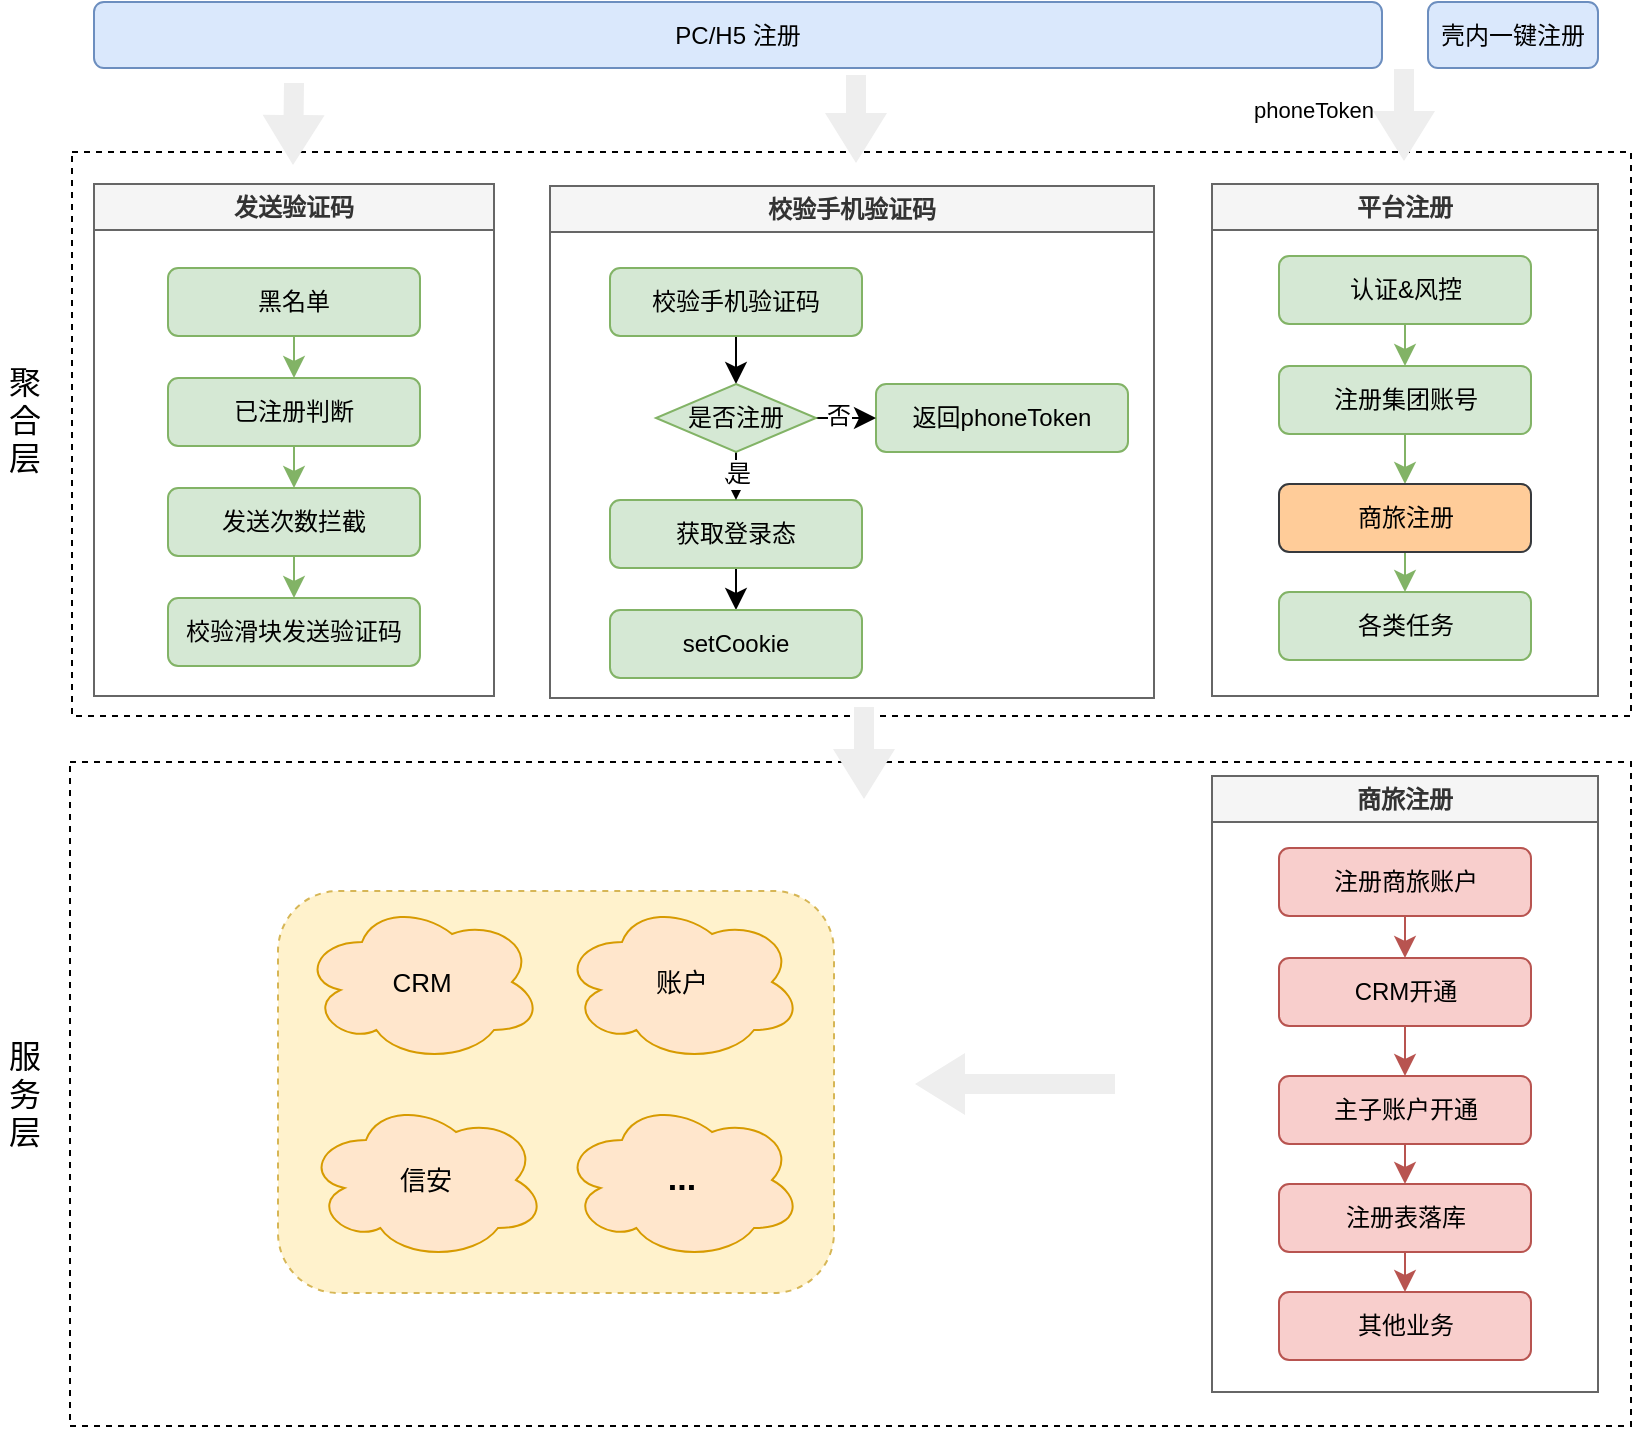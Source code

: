 <mxfile version="24.3.0" type="github">
  <diagram name="第 1 页" id="c9AZkh1vqLpdnkct6R15">
    <mxGraphModel dx="1834" dy="1188" grid="0" gridSize="10" guides="1" tooltips="1" connect="1" arrows="1" fold="1" page="0" pageScale="1" pageWidth="827" pageHeight="1169" math="0" shadow="0">
      <root>
        <mxCell id="0" />
        <mxCell id="1" parent="0" />
        <mxCell id="L1B9Y0KhX3QtsJVaU2VL-111" value="" style="rounded=0;whiteSpace=wrap;html=1;dashed=1;" vertex="1" parent="1">
          <mxGeometry x="-36" y="-259" width="779.5" height="282" as="geometry" />
        </mxCell>
        <mxCell id="L1B9Y0KhX3QtsJVaU2VL-40" value="校验手机验证码" style="swimlane;whiteSpace=wrap;html=1;swimlaneFillColor=default;fillColor=#f5f5f5;fontColor=#333333;strokeColor=#666666;" vertex="1" parent="1">
          <mxGeometry x="203" y="-242" width="302" height="256" as="geometry" />
        </mxCell>
        <mxCell id="L1B9Y0KhX3QtsJVaU2VL-74" style="edgeStyle=none;curved=1;rounded=0;orthogonalLoop=1;jettySize=auto;html=1;exitX=0.5;exitY=1;exitDx=0;exitDy=0;entryX=0.5;entryY=0;entryDx=0;entryDy=0;fontSize=12;startSize=8;endSize=8;" edge="1" parent="L1B9Y0KhX3QtsJVaU2VL-40" source="L1B9Y0KhX3QtsJVaU2VL-60" target="L1B9Y0KhX3QtsJVaU2VL-73">
          <mxGeometry relative="1" as="geometry" />
        </mxCell>
        <mxCell id="L1B9Y0KhX3QtsJVaU2VL-60" value="校验手机验证码" style="rounded=1;whiteSpace=wrap;html=1;fillColor=#d5e8d4;strokeColor=#82b366;" vertex="1" parent="L1B9Y0KhX3QtsJVaU2VL-40">
          <mxGeometry x="30" y="41" width="126" height="34" as="geometry" />
        </mxCell>
        <mxCell id="L1B9Y0KhX3QtsJVaU2VL-61" style="edgeStyle=none;curved=1;rounded=0;orthogonalLoop=1;jettySize=auto;html=1;exitX=0.5;exitY=1;exitDx=0;exitDy=0;entryX=0.5;entryY=0;entryDx=0;entryDy=0;fontSize=12;startSize=8;endSize=8;" edge="1" parent="L1B9Y0KhX3QtsJVaU2VL-40" source="L1B9Y0KhX3QtsJVaU2VL-62" target="L1B9Y0KhX3QtsJVaU2VL-63">
          <mxGeometry relative="1" as="geometry" />
        </mxCell>
        <mxCell id="L1B9Y0KhX3QtsJVaU2VL-62" value="获取登录态" style="rounded=1;whiteSpace=wrap;html=1;fillColor=#d5e8d4;strokeColor=#82b366;" vertex="1" parent="L1B9Y0KhX3QtsJVaU2VL-40">
          <mxGeometry x="30" y="157" width="126" height="34" as="geometry" />
        </mxCell>
        <mxCell id="L1B9Y0KhX3QtsJVaU2VL-63" value="setCookie" style="rounded=1;whiteSpace=wrap;html=1;fillColor=#d5e8d4;strokeColor=#82b366;" vertex="1" parent="L1B9Y0KhX3QtsJVaU2VL-40">
          <mxGeometry x="30" y="212" width="126" height="34" as="geometry" />
        </mxCell>
        <mxCell id="L1B9Y0KhX3QtsJVaU2VL-64" value="返回phoneToken" style="rounded=1;whiteSpace=wrap;html=1;fillColor=#d5e8d4;strokeColor=#82b366;" vertex="1" parent="L1B9Y0KhX3QtsJVaU2VL-40">
          <mxGeometry x="163" y="99" width="126" height="34" as="geometry" />
        </mxCell>
        <mxCell id="L1B9Y0KhX3QtsJVaU2VL-75" style="edgeStyle=none;curved=1;rounded=0;orthogonalLoop=1;jettySize=auto;html=1;exitX=0.5;exitY=1;exitDx=0;exitDy=0;entryX=0.5;entryY=0;entryDx=0;entryDy=0;fontSize=12;startSize=8;endSize=8;" edge="1" parent="L1B9Y0KhX3QtsJVaU2VL-40" source="L1B9Y0KhX3QtsJVaU2VL-73" target="L1B9Y0KhX3QtsJVaU2VL-62">
          <mxGeometry relative="1" as="geometry" />
        </mxCell>
        <mxCell id="L1B9Y0KhX3QtsJVaU2VL-77" value="是" style="edgeLabel;html=1;align=center;verticalAlign=middle;resizable=0;points=[];fontSize=12;" vertex="1" connectable="0" parent="L1B9Y0KhX3QtsJVaU2VL-75">
          <mxGeometry x="-0.125" y="1" relative="1" as="geometry">
            <mxPoint as="offset" />
          </mxGeometry>
        </mxCell>
        <mxCell id="L1B9Y0KhX3QtsJVaU2VL-76" style="edgeStyle=none;curved=1;rounded=0;orthogonalLoop=1;jettySize=auto;html=1;exitX=1;exitY=0.5;exitDx=0;exitDy=0;entryX=0;entryY=0.5;entryDx=0;entryDy=0;fontSize=12;startSize=8;endSize=8;" edge="1" parent="L1B9Y0KhX3QtsJVaU2VL-40" source="L1B9Y0KhX3QtsJVaU2VL-73" target="L1B9Y0KhX3QtsJVaU2VL-64">
          <mxGeometry relative="1" as="geometry" />
        </mxCell>
        <mxCell id="L1B9Y0KhX3QtsJVaU2VL-78" value="否" style="edgeLabel;html=1;align=center;verticalAlign=middle;resizable=0;points=[];fontSize=12;" vertex="1" connectable="0" parent="L1B9Y0KhX3QtsJVaU2VL-76">
          <mxGeometry x="-0.3" y="2" relative="1" as="geometry">
            <mxPoint y="1" as="offset" />
          </mxGeometry>
        </mxCell>
        <mxCell id="L1B9Y0KhX3QtsJVaU2VL-73" value="是否注册" style="rhombus;whiteSpace=wrap;html=1;fillColor=#d5e8d4;strokeColor=#82b366;" vertex="1" parent="L1B9Y0KhX3QtsJVaU2VL-40">
          <mxGeometry x="53" y="99" width="80" height="34" as="geometry" />
        </mxCell>
        <mxCell id="L1B9Y0KhX3QtsJVaU2VL-110" value="" style="rounded=0;whiteSpace=wrap;html=1;dashed=1;" vertex="1" parent="1">
          <mxGeometry x="-37" y="46" width="780.5" height="332" as="geometry" />
        </mxCell>
        <mxCell id="L1B9Y0KhX3QtsJVaU2VL-99" value="" style="rounded=1;whiteSpace=wrap;html=1;dashed=1;fillColor=#fff2cc;strokeColor=#d6b656;" vertex="1" parent="1">
          <mxGeometry x="67" y="110.5" width="278" height="201" as="geometry" />
        </mxCell>
        <mxCell id="L1B9Y0KhX3QtsJVaU2VL-2" value="聚合层" style="text;html=1;align=center;verticalAlign=middle;whiteSpace=wrap;rounded=0;fontSize=16;" vertex="1" parent="1">
          <mxGeometry x="-72" y="-170" width="25" height="89" as="geometry" />
        </mxCell>
        <mxCell id="L1B9Y0KhX3QtsJVaU2VL-3" value="服务层" style="text;html=1;align=center;verticalAlign=middle;whiteSpace=wrap;rounded=0;fontSize=16;" vertex="1" parent="1">
          <mxGeometry x="-70" y="171" width="21" height="82" as="geometry" />
        </mxCell>
        <mxCell id="L1B9Y0KhX3QtsJVaU2VL-23" value="PC/H5 注册" style="rounded=1;whiteSpace=wrap;html=1;fillColor=#dae8fc;strokeColor=#6c8ebf;" vertex="1" parent="1">
          <mxGeometry x="-25" y="-334" width="644" height="33" as="geometry" />
        </mxCell>
        <mxCell id="L1B9Y0KhX3QtsJVaU2VL-33" value="发送验证码" style="swimlane;whiteSpace=wrap;html=1;fillColor=#f5f5f5;fontColor=#333333;strokeColor=#666666;swimlaneFillColor=default;" vertex="1" parent="1">
          <mxGeometry x="-25" y="-243" width="200" height="256" as="geometry" />
        </mxCell>
        <mxCell id="L1B9Y0KhX3QtsJVaU2VL-37" style="edgeStyle=none;curved=1;rounded=0;orthogonalLoop=1;jettySize=auto;html=1;exitX=0.5;exitY=1;exitDx=0;exitDy=0;entryX=0.5;entryY=0;entryDx=0;entryDy=0;fontSize=12;startSize=8;endSize=8;fillColor=#d5e8d4;strokeColor=#82b366;" edge="1" parent="L1B9Y0KhX3QtsJVaU2VL-33" source="L1B9Y0KhX3QtsJVaU2VL-32" target="L1B9Y0KhX3QtsJVaU2VL-34">
          <mxGeometry relative="1" as="geometry" />
        </mxCell>
        <mxCell id="L1B9Y0KhX3QtsJVaU2VL-32" value="黑名单" style="rounded=1;whiteSpace=wrap;html=1;fillColor=#d5e8d4;strokeColor=#82b366;" vertex="1" parent="L1B9Y0KhX3QtsJVaU2VL-33">
          <mxGeometry x="37" y="42" width="126" height="34" as="geometry" />
        </mxCell>
        <mxCell id="L1B9Y0KhX3QtsJVaU2VL-38" style="edgeStyle=none;curved=1;rounded=0;orthogonalLoop=1;jettySize=auto;html=1;exitX=0.5;exitY=1;exitDx=0;exitDy=0;entryX=0.5;entryY=0;entryDx=0;entryDy=0;fontSize=12;startSize=8;endSize=8;fillColor=#d5e8d4;strokeColor=#82b366;" edge="1" parent="L1B9Y0KhX3QtsJVaU2VL-33" source="L1B9Y0KhX3QtsJVaU2VL-34" target="L1B9Y0KhX3QtsJVaU2VL-35">
          <mxGeometry relative="1" as="geometry" />
        </mxCell>
        <mxCell id="L1B9Y0KhX3QtsJVaU2VL-34" value="已注册判断" style="rounded=1;whiteSpace=wrap;html=1;fillColor=#d5e8d4;strokeColor=#82b366;" vertex="1" parent="L1B9Y0KhX3QtsJVaU2VL-33">
          <mxGeometry x="37" y="97" width="126" height="34" as="geometry" />
        </mxCell>
        <mxCell id="L1B9Y0KhX3QtsJVaU2VL-39" style="edgeStyle=none;curved=1;rounded=0;orthogonalLoop=1;jettySize=auto;html=1;exitX=0.5;exitY=1;exitDx=0;exitDy=0;entryX=0.5;entryY=0;entryDx=0;entryDy=0;fontSize=12;startSize=8;endSize=8;fillColor=#d5e8d4;strokeColor=#82b366;" edge="1" parent="L1B9Y0KhX3QtsJVaU2VL-33" source="L1B9Y0KhX3QtsJVaU2VL-35" target="L1B9Y0KhX3QtsJVaU2VL-36">
          <mxGeometry relative="1" as="geometry" />
        </mxCell>
        <mxCell id="L1B9Y0KhX3QtsJVaU2VL-35" value="发送次数拦截" style="rounded=1;whiteSpace=wrap;html=1;fillColor=#d5e8d4;strokeColor=#82b366;" vertex="1" parent="L1B9Y0KhX3QtsJVaU2VL-33">
          <mxGeometry x="37" y="152" width="126" height="34" as="geometry" />
        </mxCell>
        <mxCell id="L1B9Y0KhX3QtsJVaU2VL-36" value="校验滑块发送验证码" style="rounded=1;whiteSpace=wrap;html=1;fillColor=#d5e8d4;strokeColor=#82b366;" vertex="1" parent="L1B9Y0KhX3QtsJVaU2VL-33">
          <mxGeometry x="37" y="207" width="126" height="34" as="geometry" />
        </mxCell>
        <mxCell id="L1B9Y0KhX3QtsJVaU2VL-49" value="平台注册" style="swimlane;whiteSpace=wrap;html=1;fillColor=#f5f5f5;fontColor=#333333;strokeColor=#666666;" vertex="1" parent="1">
          <mxGeometry x="534" y="-243" width="193" height="256" as="geometry" />
        </mxCell>
        <mxCell id="L1B9Y0KhX3QtsJVaU2VL-68" style="edgeStyle=none;curved=1;rounded=0;orthogonalLoop=1;jettySize=auto;html=1;exitX=0.5;exitY=1;exitDx=0;exitDy=0;entryX=0.5;entryY=0;entryDx=0;entryDy=0;fontSize=12;startSize=8;endSize=8;fillColor=#d5e8d4;strokeColor=#82b366;" edge="1" parent="L1B9Y0KhX3QtsJVaU2VL-49" source="L1B9Y0KhX3QtsJVaU2VL-69" target="L1B9Y0KhX3QtsJVaU2VL-71">
          <mxGeometry relative="1" as="geometry" />
        </mxCell>
        <mxCell id="L1B9Y0KhX3QtsJVaU2VL-69" value="认证&amp;amp;风控" style="rounded=1;whiteSpace=wrap;html=1;fillColor=#d5e8d4;strokeColor=#82b366;" vertex="1" parent="L1B9Y0KhX3QtsJVaU2VL-49">
          <mxGeometry x="33.5" y="36" width="126" height="34" as="geometry" />
        </mxCell>
        <mxCell id="L1B9Y0KhX3QtsJVaU2VL-85" style="edgeStyle=none;curved=1;rounded=0;orthogonalLoop=1;jettySize=auto;html=1;exitX=0.5;exitY=1;exitDx=0;exitDy=0;entryX=0.5;entryY=0;entryDx=0;entryDy=0;fontSize=12;startSize=8;endSize=8;fillColor=#d5e8d4;strokeColor=#82b366;" edge="1" parent="L1B9Y0KhX3QtsJVaU2VL-49" source="L1B9Y0KhX3QtsJVaU2VL-71" target="L1B9Y0KhX3QtsJVaU2VL-80">
          <mxGeometry relative="1" as="geometry" />
        </mxCell>
        <mxCell id="L1B9Y0KhX3QtsJVaU2VL-71" value="注册集团账号" style="rounded=1;whiteSpace=wrap;html=1;fillColor=#d5e8d4;strokeColor=#82b366;" vertex="1" parent="L1B9Y0KhX3QtsJVaU2VL-49">
          <mxGeometry x="33.5" y="91" width="126" height="34" as="geometry" />
        </mxCell>
        <mxCell id="L1B9Y0KhX3QtsJVaU2VL-84" style="edgeStyle=none;curved=1;rounded=0;orthogonalLoop=1;jettySize=auto;html=1;exitX=0.5;exitY=1;exitDx=0;exitDy=0;entryX=0.5;entryY=0;entryDx=0;entryDy=0;fontSize=12;startSize=8;endSize=8;fillColor=#d5e8d4;strokeColor=#82b366;" edge="1" parent="L1B9Y0KhX3QtsJVaU2VL-49" source="L1B9Y0KhX3QtsJVaU2VL-80" target="L1B9Y0KhX3QtsJVaU2VL-83">
          <mxGeometry relative="1" as="geometry" />
        </mxCell>
        <mxCell id="L1B9Y0KhX3QtsJVaU2VL-80" value="商旅注册" style="rounded=1;whiteSpace=wrap;html=1;fillColor=#ffcc99;strokeColor=#36393d;" vertex="1" parent="L1B9Y0KhX3QtsJVaU2VL-49">
          <mxGeometry x="33.5" y="150" width="126" height="34" as="geometry" />
        </mxCell>
        <mxCell id="L1B9Y0KhX3QtsJVaU2VL-83" value="各类任务" style="rounded=1;whiteSpace=wrap;html=1;fillColor=#d5e8d4;strokeColor=#82b366;" vertex="1" parent="L1B9Y0KhX3QtsJVaU2VL-49">
          <mxGeometry x="33.5" y="204" width="126" height="34" as="geometry" />
        </mxCell>
        <mxCell id="L1B9Y0KhX3QtsJVaU2VL-86" value="商旅注册" style="swimlane;whiteSpace=wrap;html=1;fillColor=#f5f5f5;fontColor=#333333;strokeColor=#666666;" vertex="1" parent="1">
          <mxGeometry x="534" y="53" width="193" height="308" as="geometry" />
        </mxCell>
        <mxCell id="L1B9Y0KhX3QtsJVaU2VL-87" style="edgeStyle=none;curved=1;rounded=0;orthogonalLoop=1;jettySize=auto;html=1;exitX=0.5;exitY=1;exitDx=0;exitDy=0;entryX=0.5;entryY=0;entryDx=0;entryDy=0;fontSize=12;startSize=8;endSize=8;fillColor=#f8cecc;strokeColor=#b85450;" edge="1" parent="L1B9Y0KhX3QtsJVaU2VL-86" source="L1B9Y0KhX3QtsJVaU2VL-88" target="L1B9Y0KhX3QtsJVaU2VL-90">
          <mxGeometry relative="1" as="geometry" />
        </mxCell>
        <mxCell id="L1B9Y0KhX3QtsJVaU2VL-88" value="注册商旅账户" style="rounded=1;whiteSpace=wrap;html=1;fillColor=#f8cecc;strokeColor=#b85450;" vertex="1" parent="L1B9Y0KhX3QtsJVaU2VL-86">
          <mxGeometry x="33.5" y="36" width="126" height="34" as="geometry" />
        </mxCell>
        <mxCell id="L1B9Y0KhX3QtsJVaU2VL-89" style="edgeStyle=none;curved=1;rounded=0;orthogonalLoop=1;jettySize=auto;html=1;exitX=0.5;exitY=1;exitDx=0;exitDy=0;entryX=0.5;entryY=0;entryDx=0;entryDy=0;fontSize=12;startSize=8;endSize=8;fillColor=#f8cecc;strokeColor=#b85450;" edge="1" parent="L1B9Y0KhX3QtsJVaU2VL-86" source="L1B9Y0KhX3QtsJVaU2VL-90" target="L1B9Y0KhX3QtsJVaU2VL-92">
          <mxGeometry relative="1" as="geometry" />
        </mxCell>
        <mxCell id="L1B9Y0KhX3QtsJVaU2VL-90" value="CRM开通" style="rounded=1;whiteSpace=wrap;html=1;fillColor=#f8cecc;strokeColor=#b85450;" vertex="1" parent="L1B9Y0KhX3QtsJVaU2VL-86">
          <mxGeometry x="33.5" y="91" width="126" height="34" as="geometry" />
        </mxCell>
        <mxCell id="L1B9Y0KhX3QtsJVaU2VL-91" style="edgeStyle=none;curved=1;rounded=0;orthogonalLoop=1;jettySize=auto;html=1;exitX=0.5;exitY=1;exitDx=0;exitDy=0;entryX=0.5;entryY=0;entryDx=0;entryDy=0;fontSize=12;startSize=8;endSize=8;fillColor=#f8cecc;strokeColor=#b85450;" edge="1" parent="L1B9Y0KhX3QtsJVaU2VL-86" source="L1B9Y0KhX3QtsJVaU2VL-92" target="L1B9Y0KhX3QtsJVaU2VL-93">
          <mxGeometry relative="1" as="geometry" />
        </mxCell>
        <mxCell id="L1B9Y0KhX3QtsJVaU2VL-92" value="主子账户开通" style="rounded=1;whiteSpace=wrap;html=1;fillColor=#f8cecc;strokeColor=#b85450;" vertex="1" parent="L1B9Y0KhX3QtsJVaU2VL-86">
          <mxGeometry x="33.5" y="150" width="126" height="34" as="geometry" />
        </mxCell>
        <mxCell id="L1B9Y0KhX3QtsJVaU2VL-95" style="edgeStyle=none;curved=1;rounded=0;orthogonalLoop=1;jettySize=auto;html=1;exitX=0.5;exitY=1;exitDx=0;exitDy=0;entryX=0.5;entryY=0;entryDx=0;entryDy=0;fontSize=12;startSize=8;endSize=8;fillColor=#f8cecc;strokeColor=#b85450;" edge="1" parent="L1B9Y0KhX3QtsJVaU2VL-86" source="L1B9Y0KhX3QtsJVaU2VL-93" target="L1B9Y0KhX3QtsJVaU2VL-94">
          <mxGeometry relative="1" as="geometry" />
        </mxCell>
        <mxCell id="L1B9Y0KhX3QtsJVaU2VL-93" value="注册表落库" style="rounded=1;whiteSpace=wrap;html=1;fillColor=#f8cecc;strokeColor=#b85450;" vertex="1" parent="L1B9Y0KhX3QtsJVaU2VL-86">
          <mxGeometry x="33.5" y="204" width="126" height="34" as="geometry" />
        </mxCell>
        <mxCell id="L1B9Y0KhX3QtsJVaU2VL-94" value="其他业务" style="rounded=1;whiteSpace=wrap;html=1;fillColor=#f8cecc;strokeColor=#b85450;" vertex="1" parent="L1B9Y0KhX3QtsJVaU2VL-86">
          <mxGeometry x="33.5" y="258" width="126" height="34" as="geometry" />
        </mxCell>
        <mxCell id="L1B9Y0KhX3QtsJVaU2VL-96" value="&lt;font style=&quot;font-size: 13px;&quot;&gt;CRM&lt;/font&gt;" style="ellipse;shape=cloud;whiteSpace=wrap;html=1;fillColor=#ffe6cc;strokeColor=#d79b00;" vertex="1" parent="1">
          <mxGeometry x="79" y="116" width="120" height="80" as="geometry" />
        </mxCell>
        <mxCell id="L1B9Y0KhX3QtsJVaU2VL-97" value="&lt;font style=&quot;font-size: 13px;&quot;&gt;账户&lt;/font&gt;" style="ellipse;shape=cloud;whiteSpace=wrap;html=1;fillColor=#ffe6cc;strokeColor=#d79b00;" vertex="1" parent="1">
          <mxGeometry x="209" y="116" width="120" height="80" as="geometry" />
        </mxCell>
        <mxCell id="L1B9Y0KhX3QtsJVaU2VL-98" value="&lt;font style=&quot;font-size: 13px;&quot;&gt;信安&lt;/font&gt;" style="ellipse;shape=cloud;whiteSpace=wrap;html=1;fillColor=#ffe6cc;strokeColor=#d79b00;" vertex="1" parent="1">
          <mxGeometry x="81" y="215" width="120" height="80" as="geometry" />
        </mxCell>
        <mxCell id="L1B9Y0KhX3QtsJVaU2VL-100" value="&lt;b&gt;&lt;font style=&quot;font-size: 17px;&quot;&gt;...&lt;/font&gt;&lt;/b&gt;" style="ellipse;shape=cloud;whiteSpace=wrap;html=1;fillColor=#ffe6cc;strokeColor=#d79b00;" vertex="1" parent="1">
          <mxGeometry x="209" y="215" width="120" height="80" as="geometry" />
        </mxCell>
        <mxCell id="L1B9Y0KhX3QtsJVaU2VL-101" value="" style="shape=flexArrow;endArrow=classic;html=1;rounded=0;fontSize=12;startSize=8;endSize=8;curved=1;fillColor=#eeeeee;strokeColor=none;" edge="1" parent="1">
          <mxGeometry width="50" height="50" relative="1" as="geometry">
            <mxPoint x="75" y="-294" as="sourcePoint" />
            <mxPoint x="74.5" y="-252" as="targetPoint" />
          </mxGeometry>
        </mxCell>
        <mxCell id="L1B9Y0KhX3QtsJVaU2VL-102" value="" style="shape=flexArrow;endArrow=classic;html=1;rounded=0;fontSize=12;startSize=8;endSize=8;curved=1;fillColor=#eeeeee;strokeColor=none;" edge="1" parent="1">
          <mxGeometry width="50" height="50" relative="1" as="geometry">
            <mxPoint x="356" y="-298" as="sourcePoint" />
            <mxPoint x="356" y="-253" as="targetPoint" />
          </mxGeometry>
        </mxCell>
        <mxCell id="L1B9Y0KhX3QtsJVaU2VL-103" value="" style="shape=flexArrow;endArrow=classic;html=1;rounded=0;fontSize=12;startSize=8;endSize=8;curved=1;fillColor=#eeeeee;strokeColor=none;" edge="1" parent="1">
          <mxGeometry width="50" height="50" relative="1" as="geometry">
            <mxPoint x="630" y="-301" as="sourcePoint" />
            <mxPoint x="630" y="-254" as="targetPoint" />
          </mxGeometry>
        </mxCell>
        <mxCell id="L1B9Y0KhX3QtsJVaU2VL-104" value="壳内一键注册" style="rounded=1;whiteSpace=wrap;html=1;fillColor=#dae8fc;strokeColor=#6c8ebf;" vertex="1" parent="1">
          <mxGeometry x="642" y="-334" width="85" height="33" as="geometry" />
        </mxCell>
        <mxCell id="L1B9Y0KhX3QtsJVaU2VL-108" value="" style="shape=flexArrow;endArrow=classic;html=1;rounded=0;fontSize=12;startSize=8;endSize=8;curved=1;fillColor=#eeeeee;strokeColor=none;" edge="1" parent="1">
          <mxGeometry width="50" height="50" relative="1" as="geometry">
            <mxPoint x="486" y="207" as="sourcePoint" />
            <mxPoint x="385" y="207" as="targetPoint" />
          </mxGeometry>
        </mxCell>
        <mxCell id="L1B9Y0KhX3QtsJVaU2VL-121" value="" style="shape=flexArrow;endArrow=classic;html=1;rounded=0;fontSize=12;startSize=8;endSize=8;curved=1;fillColor=#eeeeee;strokeColor=none;" edge="1" parent="1">
          <mxGeometry width="50" height="50" relative="1" as="geometry">
            <mxPoint x="360" y="18" as="sourcePoint" />
            <mxPoint x="360" y="65" as="targetPoint" />
          </mxGeometry>
        </mxCell>
        <mxCell id="L1B9Y0KhX3QtsJVaU2VL-122" value="&lt;font style=&quot;font-size: 11px;&quot;&gt;phoneToken&lt;/font&gt;" style="text;html=1;align=center;verticalAlign=middle;whiteSpace=wrap;rounded=0;fontSize=16;" vertex="1" parent="1">
          <mxGeometry x="555" y="-297" width="60" height="30" as="geometry" />
        </mxCell>
      </root>
    </mxGraphModel>
  </diagram>
</mxfile>
